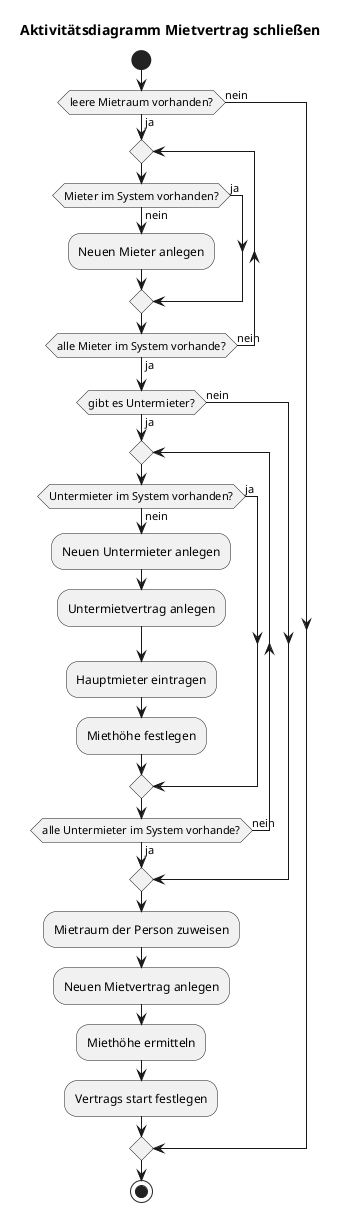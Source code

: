 @startuml Aktivitätsdiagramm
title
Aktivitätsdiagramm Mietvertrag schließen
end title
 
start
if (leere Mietraum vorhanden?) then (ja)
    repeat
        if (Mieter im System vorhanden?) then (nein)
            :Neuen Mieter anlegen;
        else (ja)
        endif    
    repeat while (alle Mieter im System vorhande?) is (nein) not (ja)
    if (gibt es Untermieter?) then (ja)
    repeat
        if (Untermieter im System vorhanden?) then (nein)
            :Neuen Untermieter anlegen;
            :Untermietvertrag anlegen;
            :Hauptmieter eintragen;
            :Miethöhe festlegen;
        else (ja)
        endif    
    repeat while (alle Untermieter im System vorhande?) is (nein) not (ja)   
    else (nein)
    endif    
    :Mietraum der Person zuweisen;
    :Neuen Mietvertrag anlegen;
    :Miethöhe ermitteln;
    :Vertrags start festlegen;
else (nein)
endif    
stop
@enduml